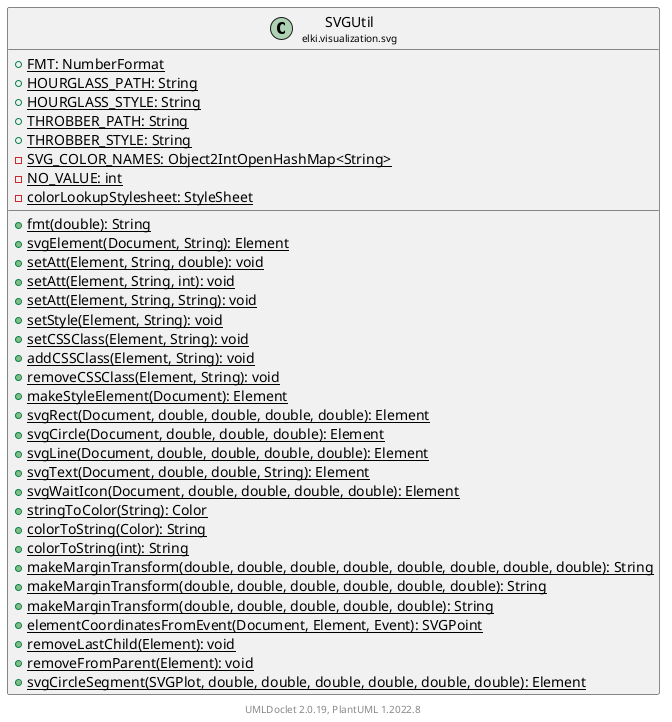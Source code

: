@startuml
    remove .*\.(Instance|Par|Parameterizer|Factory)$
    set namespaceSeparator none
    hide empty fields
    hide empty methods

    class "<size:14>SVGUtil\n<size:10>elki.visualization.svg" as elki.visualization.svg.SVGUtil [[SVGUtil.html]] {
        {static} +FMT: NumberFormat
        {static} +HOURGLASS_PATH: String
        {static} +HOURGLASS_STYLE: String
        {static} +THROBBER_PATH: String
        {static} +THROBBER_STYLE: String
        {static} -SVG_COLOR_NAMES: Object2IntOpenHashMap<String>
        {static} -NO_VALUE: int
        {static} -colorLookupStylesheet: StyleSheet
        {static} +fmt(double): String
        {static} +svgElement(Document, String): Element
        {static} +setAtt(Element, String, double): void
        {static} +setAtt(Element, String, int): void
        {static} +setAtt(Element, String, String): void
        {static} +setStyle(Element, String): void
        {static} +setCSSClass(Element, String): void
        {static} +addCSSClass(Element, String): void
        {static} +removeCSSClass(Element, String): void
        {static} +makeStyleElement(Document): Element
        {static} +svgRect(Document, double, double, double, double): Element
        {static} +svgCircle(Document, double, double, double): Element
        {static} +svgLine(Document, double, double, double, double): Element
        {static} +svgText(Document, double, double, String): Element
        {static} +svgWaitIcon(Document, double, double, double, double): Element
        {static} +stringToColor(String): Color
        {static} +colorToString(Color): String
        {static} +colorToString(int): String
        {static} +makeMarginTransform(double, double, double, double, double, double, double, double): String
        {static} +makeMarginTransform(double, double, double, double, double, double): String
        {static} +makeMarginTransform(double, double, double, double, double): String
        {static} +elementCoordinatesFromEvent(Document, Element, Event): SVGPoint
        {static} +removeLastChild(Element): void
        {static} +removeFromParent(Element): void
        {static} +svgCircleSegment(SVGPlot, double, double, double, double, double, double): Element
    }

    center footer UMLDoclet 2.0.19, PlantUML 1.2022.8
@enduml
